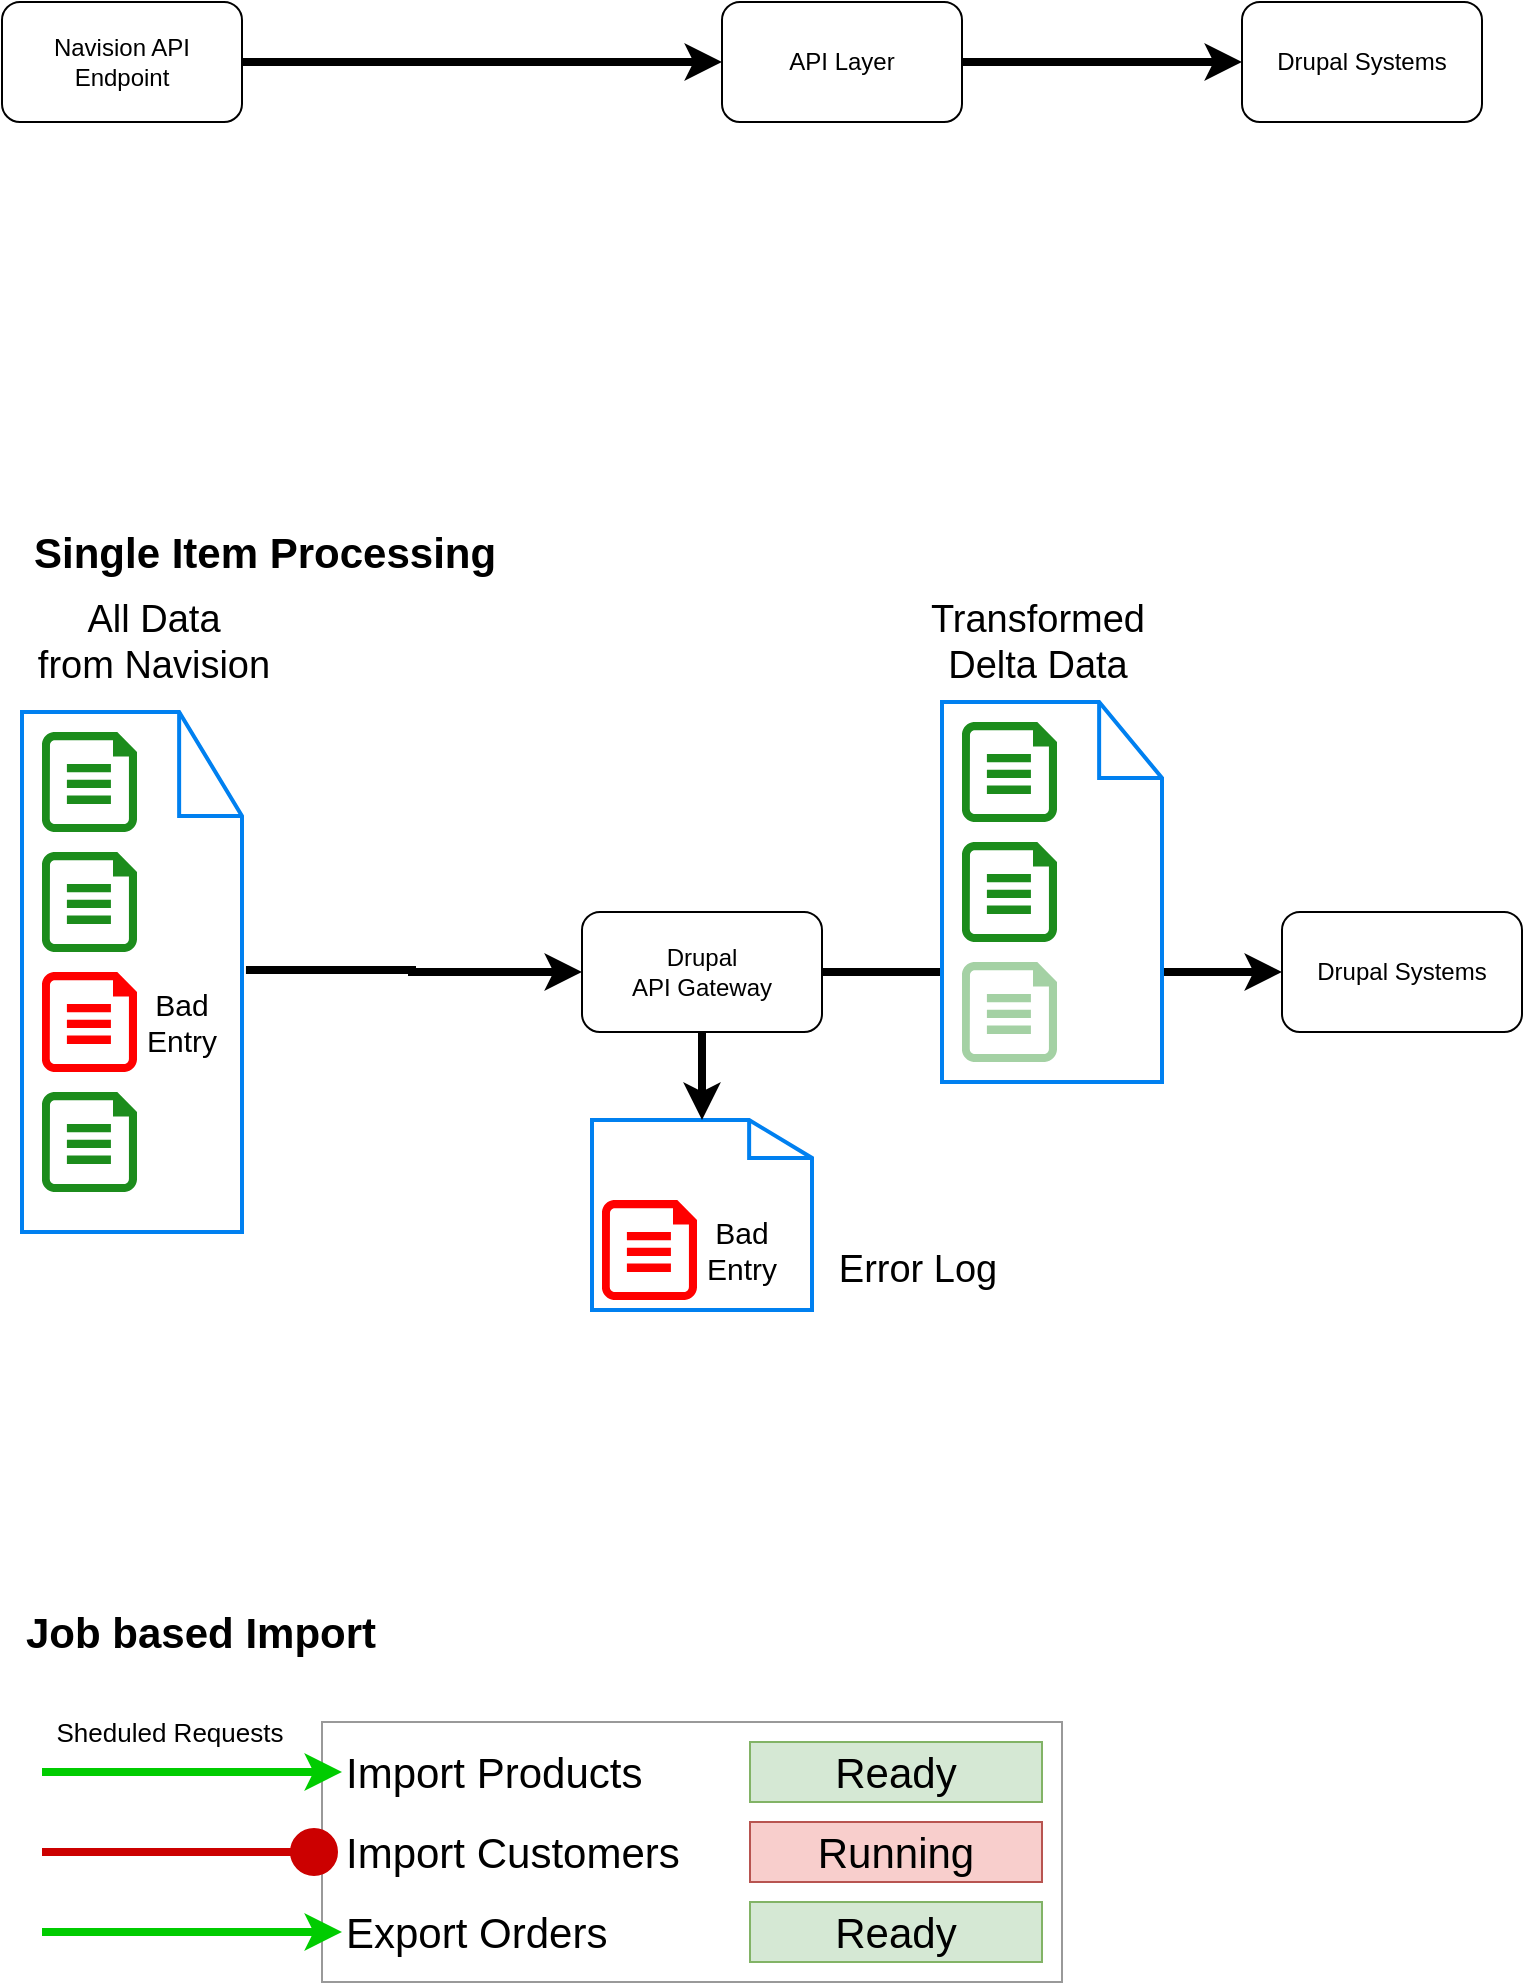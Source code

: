 <mxfile version="17.4.3" type="github">
  <diagram id="9cwNs2Gbe7Rayyql7bpE" name="Page-1">
    <mxGraphModel dx="1179" dy="718" grid="1" gridSize="10" guides="1" tooltips="1" connect="1" arrows="1" fold="1" page="1" pageScale="1" pageWidth="827" pageHeight="1169" math="0" shadow="0">
      <root>
        <mxCell id="0" />
        <mxCell id="1" parent="0" />
        <mxCell id="azkdjG0JkycYNMBgkKZO-5" style="edgeStyle=orthogonalEdgeStyle;rounded=0;orthogonalLoop=1;jettySize=auto;html=1;exitX=1;exitY=0.5;exitDx=0;exitDy=0;entryX=0;entryY=0.5;entryDx=0;entryDy=0;strokeWidth=4;" edge="1" parent="1" source="azkdjG0JkycYNMBgkKZO-1" target="azkdjG0JkycYNMBgkKZO-3">
          <mxGeometry relative="1" as="geometry" />
        </mxCell>
        <mxCell id="azkdjG0JkycYNMBgkKZO-1" value="Navision API Endpoint" style="rounded=1;whiteSpace=wrap;html=1;" vertex="1" parent="1">
          <mxGeometry x="40" y="90" width="120" height="60" as="geometry" />
        </mxCell>
        <mxCell id="azkdjG0JkycYNMBgkKZO-2" value="Drupal Systems" style="rounded=1;whiteSpace=wrap;html=1;" vertex="1" parent="1">
          <mxGeometry x="660" y="90" width="120" height="60" as="geometry" />
        </mxCell>
        <mxCell id="azkdjG0JkycYNMBgkKZO-6" style="edgeStyle=orthogonalEdgeStyle;rounded=0;orthogonalLoop=1;jettySize=auto;html=1;exitX=1;exitY=0.5;exitDx=0;exitDy=0;entryX=0;entryY=0.5;entryDx=0;entryDy=0;strokeWidth=4;" edge="1" parent="1" source="azkdjG0JkycYNMBgkKZO-3" target="azkdjG0JkycYNMBgkKZO-2">
          <mxGeometry relative="1" as="geometry" />
        </mxCell>
        <mxCell id="azkdjG0JkycYNMBgkKZO-3" value="API Layer" style="rounded=1;whiteSpace=wrap;html=1;" vertex="1" parent="1">
          <mxGeometry x="400" y="90" width="120" height="60" as="geometry" />
        </mxCell>
        <mxCell id="azkdjG0JkycYNMBgkKZO-32" value="" style="group" vertex="1" connectable="0" parent="1">
          <mxGeometry x="50" y="390" width="750" height="425" as="geometry" />
        </mxCell>
        <mxCell id="azkdjG0JkycYNMBgkKZO-8" value="" style="html=1;verticalLabelPosition=bottom;align=center;labelBackgroundColor=#ffffff;verticalAlign=top;strokeWidth=2;strokeColor=#0080F0;shadow=0;dashed=0;shape=mxgraph.ios7.icons.document;" vertex="1" parent="azkdjG0JkycYNMBgkKZO-32">
          <mxGeometry y="55" width="110" height="260" as="geometry" />
        </mxCell>
        <mxCell id="azkdjG0JkycYNMBgkKZO-9" value="" style="verticalLabelPosition=bottom;html=1;verticalAlign=top;align=center;strokeColor=none;fillColor=#1C8C1C;shape=mxgraph.azure.file;pointerEvents=1;" vertex="1" parent="azkdjG0JkycYNMBgkKZO-32">
          <mxGeometry x="10" y="65" width="47.5" height="50" as="geometry" />
        </mxCell>
        <mxCell id="azkdjG0JkycYNMBgkKZO-10" value="" style="verticalLabelPosition=bottom;html=1;verticalAlign=top;align=center;strokeColor=none;fillColor=#1C8C1C;shape=mxgraph.azure.file;pointerEvents=1;" vertex="1" parent="azkdjG0JkycYNMBgkKZO-32">
          <mxGeometry x="10" y="125" width="47.5" height="50" as="geometry" />
        </mxCell>
        <mxCell id="azkdjG0JkycYNMBgkKZO-11" value="" style="verticalLabelPosition=bottom;html=1;verticalAlign=top;align=center;strokeColor=none;fillColor=#FF0000;shape=mxgraph.azure.file;pointerEvents=1;" vertex="1" parent="azkdjG0JkycYNMBgkKZO-32">
          <mxGeometry x="10" y="185" width="47.5" height="50" as="geometry" />
        </mxCell>
        <mxCell id="azkdjG0JkycYNMBgkKZO-12" value="" style="verticalLabelPosition=bottom;html=1;verticalAlign=top;align=center;strokeColor=none;fillColor=#1C8C1C;shape=mxgraph.azure.file;pointerEvents=1;" vertex="1" parent="azkdjG0JkycYNMBgkKZO-32">
          <mxGeometry x="10" y="245" width="47.5" height="50" as="geometry" />
        </mxCell>
        <mxCell id="azkdjG0JkycYNMBgkKZO-27" style="edgeStyle=orthogonalEdgeStyle;rounded=0;orthogonalLoop=1;jettySize=auto;html=1;exitX=0;exitY=0.5;exitDx=0;exitDy=0;fontSize=15;strokeWidth=4;entryX=1.018;entryY=0.496;entryDx=0;entryDy=0;entryPerimeter=0;startArrow=classic;startFill=1;endArrow=none;endFill=0;" edge="1" parent="azkdjG0JkycYNMBgkKZO-32" source="azkdjG0JkycYNMBgkKZO-13" target="azkdjG0JkycYNMBgkKZO-8">
          <mxGeometry relative="1" as="geometry">
            <mxPoint x="140" y="185" as="targetPoint" />
          </mxGeometry>
        </mxCell>
        <mxCell id="azkdjG0JkycYNMBgkKZO-13" value="Drupal &lt;br&gt;API Gateway" style="rounded=1;whiteSpace=wrap;html=1;" vertex="1" parent="azkdjG0JkycYNMBgkKZO-32">
          <mxGeometry x="280" y="155" width="120" height="60" as="geometry" />
        </mxCell>
        <mxCell id="azkdjG0JkycYNMBgkKZO-14" value="All Data &lt;br&gt;from Navision" style="text;html=1;strokeColor=none;fillColor=none;align=center;verticalAlign=middle;whiteSpace=wrap;rounded=0;fontSize=19;" vertex="1" parent="azkdjG0JkycYNMBgkKZO-32">
          <mxGeometry x="1.88" width="128.12" height="40" as="geometry" />
        </mxCell>
        <mxCell id="azkdjG0JkycYNMBgkKZO-15" value="Bad Entry" style="text;html=1;strokeColor=none;fillColor=none;align=center;verticalAlign=middle;whiteSpace=wrap;rounded=0;fontSize=15;" vertex="1" parent="azkdjG0JkycYNMBgkKZO-32">
          <mxGeometry x="50" y="195" width="60" height="30" as="geometry" />
        </mxCell>
        <mxCell id="azkdjG0JkycYNMBgkKZO-16" value="Drupal Systems" style="rounded=1;whiteSpace=wrap;html=1;" vertex="1" parent="azkdjG0JkycYNMBgkKZO-32">
          <mxGeometry x="630" y="155" width="120" height="60" as="geometry" />
        </mxCell>
        <mxCell id="azkdjG0JkycYNMBgkKZO-28" style="edgeStyle=orthogonalEdgeStyle;rounded=0;orthogonalLoop=1;jettySize=auto;html=1;exitX=1;exitY=0.5;exitDx=0;exitDy=0;entryX=0;entryY=0.5;entryDx=0;entryDy=0;fontSize=15;strokeWidth=4;" edge="1" parent="azkdjG0JkycYNMBgkKZO-32" source="azkdjG0JkycYNMBgkKZO-13" target="azkdjG0JkycYNMBgkKZO-16">
          <mxGeometry relative="1" as="geometry" />
        </mxCell>
        <mxCell id="azkdjG0JkycYNMBgkKZO-17" value="" style="html=1;verticalLabelPosition=bottom;align=center;labelBackgroundColor=#ffffff;verticalAlign=top;strokeWidth=2;strokeColor=#0080F0;shadow=0;dashed=0;shape=mxgraph.ios7.icons.document;" vertex="1" parent="azkdjG0JkycYNMBgkKZO-32">
          <mxGeometry x="460" y="50" width="110" height="190" as="geometry" />
        </mxCell>
        <mxCell id="azkdjG0JkycYNMBgkKZO-18" value="" style="verticalLabelPosition=bottom;html=1;verticalAlign=top;align=center;strokeColor=none;fillColor=#1C8C1C;shape=mxgraph.azure.file;pointerEvents=1;" vertex="1" parent="azkdjG0JkycYNMBgkKZO-32">
          <mxGeometry x="470" y="60" width="47.5" height="50" as="geometry" />
        </mxCell>
        <mxCell id="azkdjG0JkycYNMBgkKZO-19" value="" style="verticalLabelPosition=bottom;html=1;verticalAlign=top;align=center;strokeColor=none;fillColor=#1C8C1C;shape=mxgraph.azure.file;pointerEvents=1;" vertex="1" parent="azkdjG0JkycYNMBgkKZO-32">
          <mxGeometry x="470" y="120" width="47.5" height="50" as="geometry" />
        </mxCell>
        <mxCell id="azkdjG0JkycYNMBgkKZO-21" value="" style="verticalLabelPosition=bottom;html=1;verticalAlign=top;align=center;strokeColor=none;fillColor=#1C8C1C;shape=mxgraph.azure.file;pointerEvents=1;opacity=40;" vertex="1" parent="azkdjG0JkycYNMBgkKZO-32">
          <mxGeometry x="470" y="180" width="47.5" height="50" as="geometry" />
        </mxCell>
        <mxCell id="azkdjG0JkycYNMBgkKZO-23" value="" style="html=1;verticalLabelPosition=bottom;align=center;labelBackgroundColor=#ffffff;verticalAlign=top;strokeWidth=2;strokeColor=#0080F0;shadow=0;dashed=0;shape=mxgraph.ios7.icons.document;" vertex="1" parent="azkdjG0JkycYNMBgkKZO-32">
          <mxGeometry x="285" y="259" width="110" height="95" as="geometry" />
        </mxCell>
        <mxCell id="azkdjG0JkycYNMBgkKZO-30" style="edgeStyle=orthogonalEdgeStyle;rounded=0;orthogonalLoop=1;jettySize=auto;html=1;exitX=0.5;exitY=1;exitDx=0;exitDy=0;entryX=0.5;entryY=0;entryDx=0;entryDy=0;entryPerimeter=0;fontSize=15;startArrow=none;startFill=0;endArrow=classic;endFill=1;strokeWidth=4;" edge="1" parent="azkdjG0JkycYNMBgkKZO-32" source="azkdjG0JkycYNMBgkKZO-13" target="azkdjG0JkycYNMBgkKZO-23">
          <mxGeometry relative="1" as="geometry" />
        </mxCell>
        <mxCell id="azkdjG0JkycYNMBgkKZO-24" value="" style="verticalLabelPosition=bottom;html=1;verticalAlign=top;align=center;strokeColor=none;fillColor=#FF0000;shape=mxgraph.azure.file;pointerEvents=1;" vertex="1" parent="azkdjG0JkycYNMBgkKZO-32">
          <mxGeometry x="290" y="299" width="47.5" height="50" as="geometry" />
        </mxCell>
        <mxCell id="azkdjG0JkycYNMBgkKZO-25" value="Bad Entry" style="text;html=1;strokeColor=none;fillColor=none;align=center;verticalAlign=middle;whiteSpace=wrap;rounded=0;fontSize=15;" vertex="1" parent="azkdjG0JkycYNMBgkKZO-32">
          <mxGeometry x="330" y="309" width="60" height="30" as="geometry" />
        </mxCell>
        <mxCell id="azkdjG0JkycYNMBgkKZO-26" value="Transformed&lt;br&gt;Delta Data" style="text;html=1;strokeColor=none;fillColor=none;align=center;verticalAlign=middle;whiteSpace=wrap;rounded=0;fontSize=19;" vertex="1" parent="azkdjG0JkycYNMBgkKZO-32">
          <mxGeometry x="460" width="96.25" height="40" as="geometry" />
        </mxCell>
        <mxCell id="azkdjG0JkycYNMBgkKZO-31" value="Error Log" style="text;html=1;strokeColor=none;fillColor=none;align=center;verticalAlign=middle;whiteSpace=wrap;rounded=0;fontSize=19;" vertex="1" parent="azkdjG0JkycYNMBgkKZO-32">
          <mxGeometry x="400" y="314" width="96.25" height="40" as="geometry" />
        </mxCell>
        <mxCell id="azkdjG0JkycYNMBgkKZO-33" value="Single Item Processing" style="text;html=1;strokeColor=none;fillColor=none;align=left;verticalAlign=middle;whiteSpace=wrap;rounded=0;fontSize=21;fontStyle=1" vertex="1" parent="1">
          <mxGeometry x="54" y="350" width="366" height="30" as="geometry" />
        </mxCell>
        <mxCell id="azkdjG0JkycYNMBgkKZO-34" value="Job based Import" style="text;html=1;strokeColor=none;fillColor=none;align=left;verticalAlign=middle;whiteSpace=wrap;rounded=0;fontSize=21;fontStyle=1" vertex="1" parent="1">
          <mxGeometry x="50" y="890" width="366" height="30" as="geometry" />
        </mxCell>
        <mxCell id="azkdjG0JkycYNMBgkKZO-36" value="" style="rounded=0;whiteSpace=wrap;html=1;fontSize=21;opacity=40;" vertex="1" parent="1">
          <mxGeometry x="200" y="950" width="370" height="130" as="geometry" />
        </mxCell>
        <mxCell id="azkdjG0JkycYNMBgkKZO-45" style="edgeStyle=orthogonalEdgeStyle;rounded=0;orthogonalLoop=1;jettySize=auto;html=1;exitX=0;exitY=0.5;exitDx=0;exitDy=0;fontSize=21;startArrow=classic;startFill=1;endArrow=none;endFill=0;strokeWidth=4;strokeColor=#00CC00;" edge="1" parent="1" source="azkdjG0JkycYNMBgkKZO-37">
          <mxGeometry relative="1" as="geometry">
            <mxPoint x="60" y="975" as="targetPoint" />
          </mxGeometry>
        </mxCell>
        <mxCell id="azkdjG0JkycYNMBgkKZO-37" value="Import Products" style="text;html=1;strokeColor=none;fillColor=none;align=left;verticalAlign=middle;whiteSpace=wrap;rounded=0;fontSize=21;opacity=40;" vertex="1" parent="1">
          <mxGeometry x="210" y="960" width="170" height="30" as="geometry" />
        </mxCell>
        <mxCell id="azkdjG0JkycYNMBgkKZO-47" style="edgeStyle=orthogonalEdgeStyle;rounded=0;orthogonalLoop=1;jettySize=auto;html=1;exitX=0;exitY=0.5;exitDx=0;exitDy=0;fontSize=21;startArrow=circle;startFill=1;endArrow=none;endFill=0;strokeColor=#CC0000;strokeWidth=4;" edge="1" parent="1" source="azkdjG0JkycYNMBgkKZO-38">
          <mxGeometry relative="1" as="geometry">
            <mxPoint x="60" y="1015" as="targetPoint" />
          </mxGeometry>
        </mxCell>
        <mxCell id="azkdjG0JkycYNMBgkKZO-38" value="Import Customers" style="text;html=1;strokeColor=none;fillColor=none;align=left;verticalAlign=middle;whiteSpace=wrap;rounded=0;fontSize=21;opacity=40;" vertex="1" parent="1">
          <mxGeometry x="210" y="1000" width="170" height="30" as="geometry" />
        </mxCell>
        <mxCell id="azkdjG0JkycYNMBgkKZO-46" style="edgeStyle=orthogonalEdgeStyle;rounded=0;orthogonalLoop=1;jettySize=auto;html=1;exitX=0;exitY=0.5;exitDx=0;exitDy=0;fontSize=21;startArrow=classic;startFill=1;endArrow=none;endFill=0;strokeColor=#00CC00;strokeWidth=4;" edge="1" parent="1" source="azkdjG0JkycYNMBgkKZO-39">
          <mxGeometry relative="1" as="geometry">
            <mxPoint x="60" y="1055" as="targetPoint" />
          </mxGeometry>
        </mxCell>
        <mxCell id="azkdjG0JkycYNMBgkKZO-39" value="Export Orders" style="text;html=1;strokeColor=none;fillColor=none;align=left;verticalAlign=middle;whiteSpace=wrap;rounded=0;fontSize=21;opacity=40;" vertex="1" parent="1">
          <mxGeometry x="210" y="1040" width="170" height="30" as="geometry" />
        </mxCell>
        <mxCell id="azkdjG0JkycYNMBgkKZO-40" value="Ready" style="text;html=1;strokeColor=#82b366;fillColor=#d5e8d4;align=center;verticalAlign=middle;whiteSpace=wrap;rounded=0;fontSize=21;" vertex="1" parent="1">
          <mxGeometry x="414" y="960" width="146" height="30" as="geometry" />
        </mxCell>
        <mxCell id="azkdjG0JkycYNMBgkKZO-41" value="Running" style="text;html=1;strokeColor=#b85450;fillColor=#f8cecc;align=center;verticalAlign=middle;whiteSpace=wrap;rounded=0;fontSize=21;" vertex="1" parent="1">
          <mxGeometry x="414" y="1000" width="146" height="30" as="geometry" />
        </mxCell>
        <mxCell id="azkdjG0JkycYNMBgkKZO-42" value="Ready" style="text;html=1;strokeColor=#82b366;fillColor=#d5e8d4;align=center;verticalAlign=middle;whiteSpace=wrap;rounded=0;fontSize=21;" vertex="1" parent="1">
          <mxGeometry x="414" y="1040" width="146" height="30" as="geometry" />
        </mxCell>
        <mxCell id="azkdjG0JkycYNMBgkKZO-48" value="Sheduled Requests" style="text;html=1;strokeColor=none;fillColor=none;align=center;verticalAlign=middle;whiteSpace=wrap;rounded=0;fontSize=13;" vertex="1" parent="1">
          <mxGeometry x="54" y="940" width="140" height="30" as="geometry" />
        </mxCell>
      </root>
    </mxGraphModel>
  </diagram>
</mxfile>
